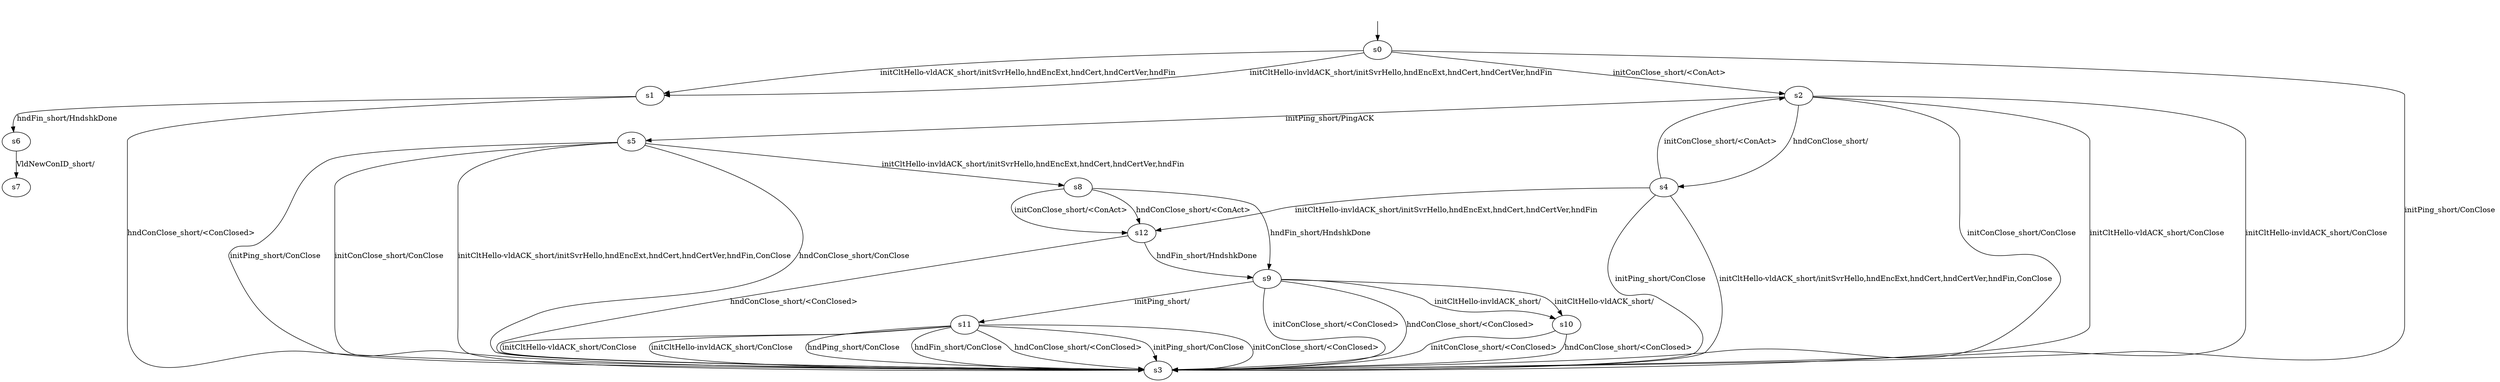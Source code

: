 digraph "quantModels/quant-B-s-0/learnedModel" {
s0 [label=s0];
s1 [label=s1];
s2 [label=s2];
s3 [label=s3];
s4 [label=s4];
s5 [label=s5];
s6 [label=s6];
s7 [label=s7];
s8 [label=s8];
s9 [label=s9];
s10 [label=s10];
s11 [label=s11];
s12 [label=s12];
s0 -> s3  [label="initPing_short/ConClose "];
s0 -> s2  [label="initConClose_short/<ConAct> "];
s0 -> s1  [label="initCltHello-vldACK_short/initSvrHello,hndEncExt,hndCert,hndCertVer,hndFin "];
s0 -> s1  [label="initCltHello-invldACK_short/initSvrHello,hndEncExt,hndCert,hndCertVer,hndFin "];
s1 -> s6  [label="hndFin_short/HndshkDone "];
s1 -> s3  [label="hndConClose_short/<ConClosed> "];
s2 -> s5  [label="initPing_short/PingACK "];
s2 -> s3  [label="initConClose_short/ConClose "];
s2 -> s3  [label="initCltHello-vldACK_short/ConClose "];
s2 -> s3  [label="initCltHello-invldACK_short/ConClose "];
s2 -> s4  [label="hndConClose_short/ "];
s4 -> s3  [label="initPing_short/ConClose "];
s4 -> s2  [label="initConClose_short/<ConAct> "];
s4 -> s3  [label="initCltHello-vldACK_short/initSvrHello,hndEncExt,hndCert,hndCertVer,hndFin,ConClose "];
s4 -> s12  [label="initCltHello-invldACK_short/initSvrHello,hndEncExt,hndCert,hndCertVer,hndFin "];
s5 -> s3  [label="initPing_short/ConClose "];
s5 -> s3  [label="initConClose_short/ConClose "];
s5 -> s3  [label="initCltHello-vldACK_short/initSvrHello,hndEncExt,hndCert,hndCertVer,hndFin,ConClose "];
s5 -> s8  [label="initCltHello-invldACK_short/initSvrHello,hndEncExt,hndCert,hndCertVer,hndFin "];
s5 -> s3  [label="hndConClose_short/ConClose "];
s6 -> s7  [label="VldNewConID_short/ "];
s8 -> s12  [label="initConClose_short/<ConAct> "];
s8 -> s9  [label="hndFin_short/HndshkDone "];
s8 -> s12  [label="hndConClose_short/<ConAct> "];
s9 -> s11  [label="initPing_short/ "];
s9 -> s3  [label="initConClose_short/<ConClosed> "];
s9 -> s10  [label="initCltHello-vldACK_short/ "];
s9 -> s10  [label="initCltHello-invldACK_short/ "];
s9 -> s3  [label="hndConClose_short/<ConClosed> "];
s10 -> s3  [label="initConClose_short/<ConClosed> "];
s10 -> s3  [label="hndConClose_short/<ConClosed> "];
s11 -> s3  [label="initPing_short/ConClose "];
s11 -> s3  [label="initConClose_short/<ConClosed> "];
s11 -> s3  [label="initCltHello-vldACK_short/ConClose "];
s11 -> s3  [label="initCltHello-invldACK_short/ConClose "];
s11 -> s3  [label="hndPing_short/ConClose "];
s11 -> s3  [label="hndFin_short/ConClose "];
s11 -> s3  [label="hndConClose_short/<ConClosed> "];
s12 -> s9  [label="hndFin_short/HndshkDone "];
s12 -> s3  [label="hndConClose_short/<ConClosed> "];
__start0 [label="", shape=none];
__start0 -> s0  [label=""];
}

